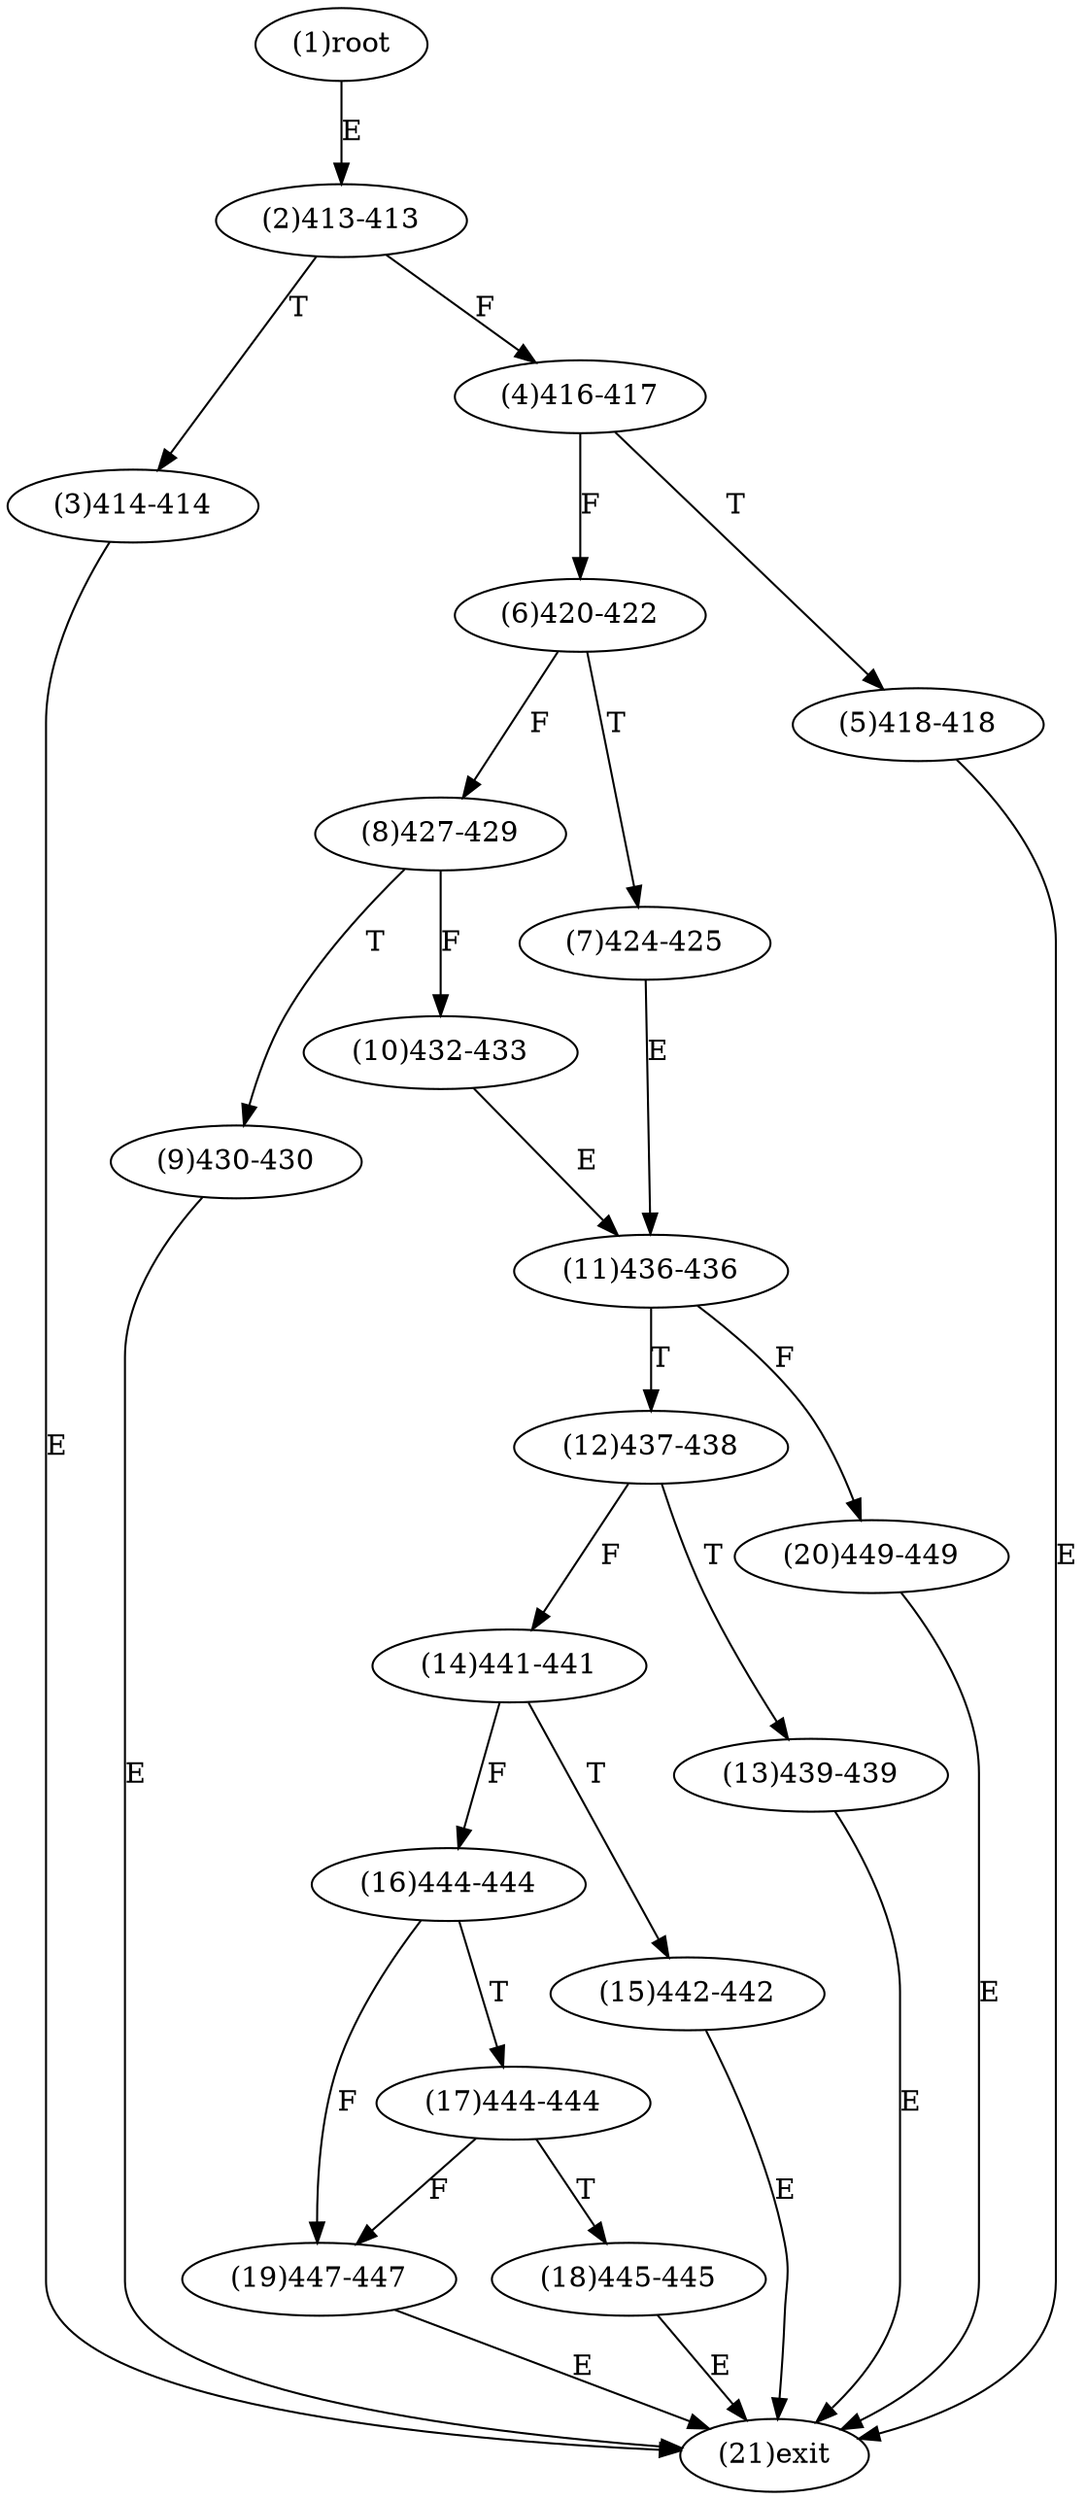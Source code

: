 digraph "" { 
1[ label="(1)root"];
2[ label="(2)413-413"];
3[ label="(3)414-414"];
4[ label="(4)416-417"];
5[ label="(5)418-418"];
6[ label="(6)420-422"];
7[ label="(7)424-425"];
8[ label="(8)427-429"];
9[ label="(9)430-430"];
10[ label="(10)432-433"];
11[ label="(11)436-436"];
12[ label="(12)437-438"];
13[ label="(13)439-439"];
14[ label="(14)441-441"];
15[ label="(15)442-442"];
17[ label="(17)444-444"];
16[ label="(16)444-444"];
19[ label="(19)447-447"];
18[ label="(18)445-445"];
21[ label="(21)exit"];
20[ label="(20)449-449"];
1->2[ label="E"];
2->4[ label="F"];
2->3[ label="T"];
3->21[ label="E"];
4->6[ label="F"];
4->5[ label="T"];
5->21[ label="E"];
6->8[ label="F"];
6->7[ label="T"];
7->11[ label="E"];
8->10[ label="F"];
8->9[ label="T"];
9->21[ label="E"];
10->11[ label="E"];
11->20[ label="F"];
11->12[ label="T"];
12->14[ label="F"];
12->13[ label="T"];
13->21[ label="E"];
14->16[ label="F"];
14->15[ label="T"];
15->21[ label="E"];
16->19[ label="F"];
16->17[ label="T"];
17->19[ label="F"];
17->18[ label="T"];
18->21[ label="E"];
19->21[ label="E"];
20->21[ label="E"];
}